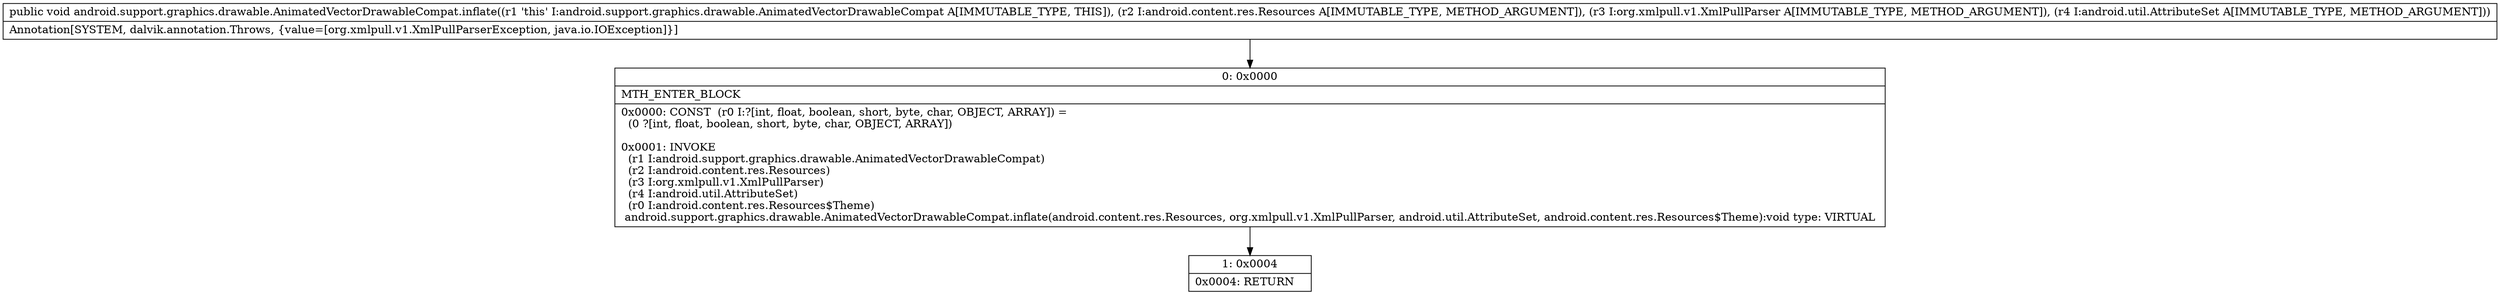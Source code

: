 digraph "CFG forandroid.support.graphics.drawable.AnimatedVectorDrawableCompat.inflate(Landroid\/content\/res\/Resources;Lorg\/xmlpull\/v1\/XmlPullParser;Landroid\/util\/AttributeSet;)V" {
Node_0 [shape=record,label="{0\:\ 0x0000|MTH_ENTER_BLOCK\l|0x0000: CONST  (r0 I:?[int, float, boolean, short, byte, char, OBJECT, ARRAY]) = \l  (0 ?[int, float, boolean, short, byte, char, OBJECT, ARRAY])\l \l0x0001: INVOKE  \l  (r1 I:android.support.graphics.drawable.AnimatedVectorDrawableCompat)\l  (r2 I:android.content.res.Resources)\l  (r3 I:org.xmlpull.v1.XmlPullParser)\l  (r4 I:android.util.AttributeSet)\l  (r0 I:android.content.res.Resources$Theme)\l android.support.graphics.drawable.AnimatedVectorDrawableCompat.inflate(android.content.res.Resources, org.xmlpull.v1.XmlPullParser, android.util.AttributeSet, android.content.res.Resources$Theme):void type: VIRTUAL \l}"];
Node_1 [shape=record,label="{1\:\ 0x0004|0x0004: RETURN   \l}"];
MethodNode[shape=record,label="{public void android.support.graphics.drawable.AnimatedVectorDrawableCompat.inflate((r1 'this' I:android.support.graphics.drawable.AnimatedVectorDrawableCompat A[IMMUTABLE_TYPE, THIS]), (r2 I:android.content.res.Resources A[IMMUTABLE_TYPE, METHOD_ARGUMENT]), (r3 I:org.xmlpull.v1.XmlPullParser A[IMMUTABLE_TYPE, METHOD_ARGUMENT]), (r4 I:android.util.AttributeSet A[IMMUTABLE_TYPE, METHOD_ARGUMENT]))  | Annotation[SYSTEM, dalvik.annotation.Throws, \{value=[org.xmlpull.v1.XmlPullParserException, java.io.IOException]\}]\l}"];
MethodNode -> Node_0;
Node_0 -> Node_1;
}

